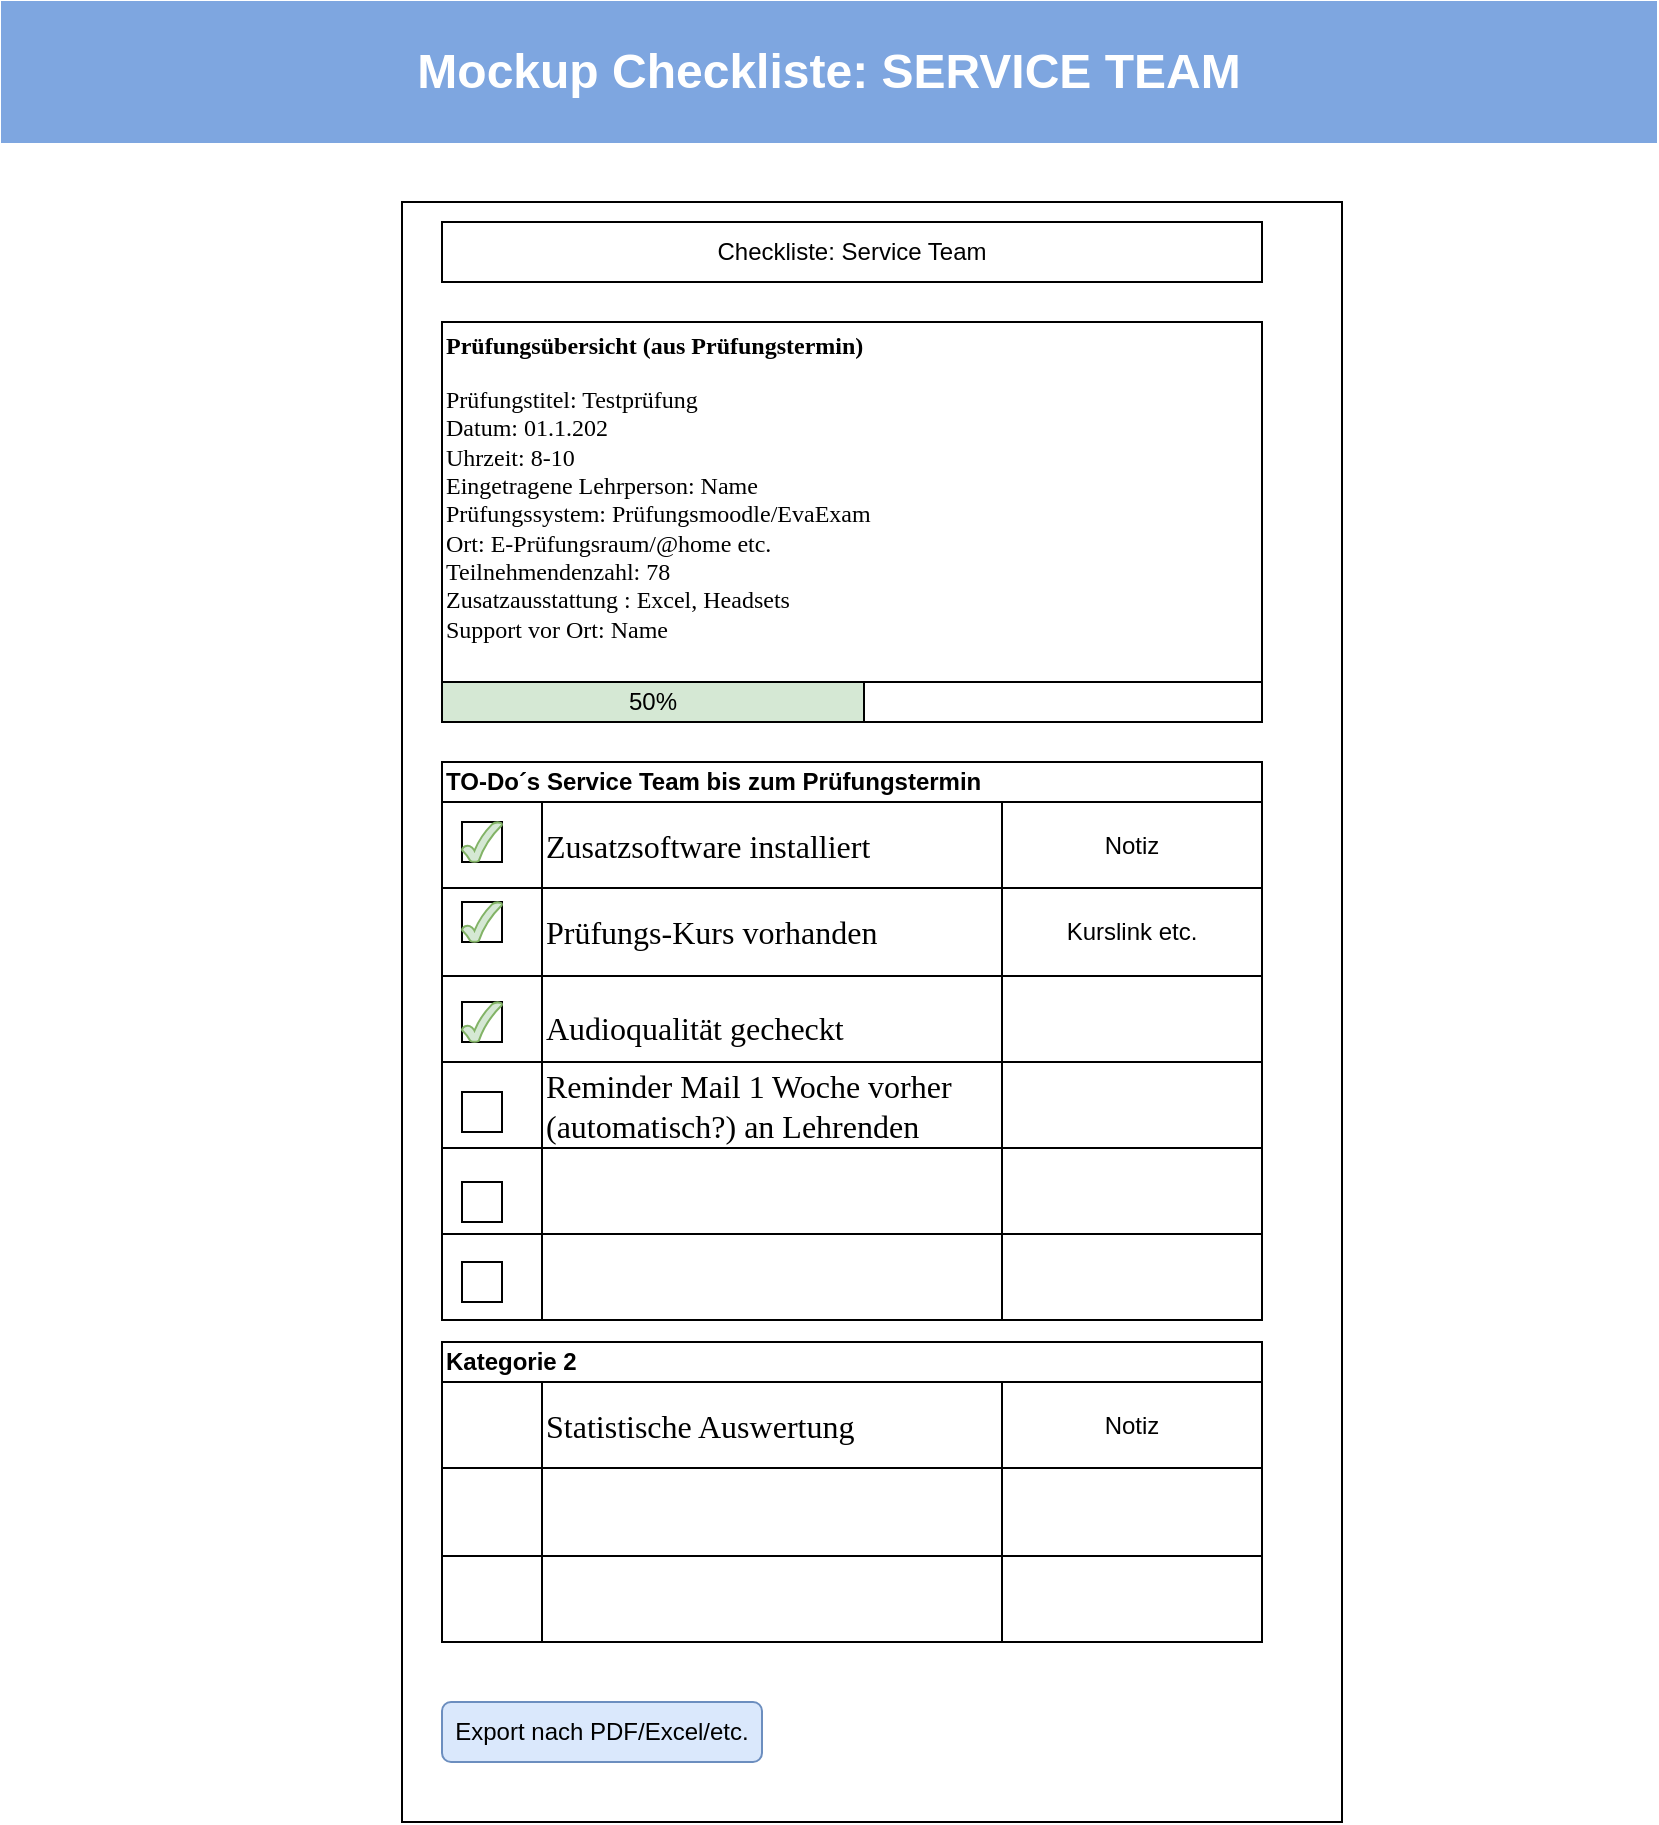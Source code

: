 <mxfile version="24.7.7">
  <diagram name="Service Team" id="QePmAiiE0mgy76Y-YjiM">
    <mxGraphModel dx="1382" dy="830" grid="1" gridSize="10" guides="1" tooltips="1" connect="1" arrows="1" fold="1" page="1" pageScale="1" pageWidth="827" pageHeight="1169" math="0" shadow="0">
      <root>
        <mxCell id="0" />
        <mxCell id="1" parent="0" />
        <mxCell id="oy0ywMP4_1u3T_L_3BSF-1" value="&lt;font style=&quot;font-size: 24px;&quot; color=&quot;#ffffff&quot;&gt;&lt;b&gt;Mockup Checkliste: SERVICE TEAM&lt;/b&gt;&lt;/font&gt;" style="rounded=0;whiteSpace=wrap;html=1;fillColor=#7EA6E0;strokeColor=#7EA6E0;" parent="1" vertex="1">
          <mxGeometry y="20" width="827" height="70" as="geometry" />
        </mxCell>
        <mxCell id="zUiShujMp0SEYhunsbVT-1" value="" style="rounded=0;whiteSpace=wrap;html=1;" parent="1" vertex="1">
          <mxGeometry x="200" y="120" width="470" height="810" as="geometry" />
        </mxCell>
        <mxCell id="zUiShujMp0SEYhunsbVT-2" value="Checkliste: Service Team" style="rounded=0;whiteSpace=wrap;html=1;" parent="1" vertex="1">
          <mxGeometry x="220" y="130" width="410" height="30" as="geometry" />
        </mxCell>
        <mxCell id="zUiShujMp0SEYhunsbVT-3" value="&lt;p class=&quot;MsoNormal&quot;&gt;&lt;b style=&quot;mso-bidi-font-weight:normal&quot;&gt;&lt;font face=&quot;omEwTt3iOOV243laJ29D&quot;&gt;Prüfungsübersicht (aus Prüfungstermin)&lt;/font&gt;&lt;/b&gt;&lt;/p&gt;&lt;p class=&quot;MsoNormal&quot;&gt;&lt;font face=&quot;omEwTt3iOOV243laJ29D&quot;&gt;Prüfungstitel: Testprüfung&lt;br&gt;&lt;/font&gt;&lt;span style=&quot;font-family: omEwTt3iOOV243laJ29D; background-color: initial;&quot;&gt;Datum: 01.1.202&lt;br&gt;&lt;/span&gt;&lt;span style=&quot;font-family: omEwTt3iOOV243laJ29D; background-color: initial;&quot;&gt;Uhrzeit: 8-10&lt;br&gt;&lt;/span&gt;&lt;span style=&quot;font-family: omEwTt3iOOV243laJ29D; background-color: initial;&quot;&gt;Eingetragene Lehrperson: Name&lt;br&gt;&lt;/span&gt;&lt;span style=&quot;font-family: omEwTt3iOOV243laJ29D; background-color: initial;&quot;&gt;Prüfungssystem: Prüfungsmoodle/EvaExam&lt;br&gt;&lt;/span&gt;&lt;span style=&quot;font-family: omEwTt3iOOV243laJ29D; background-color: initial;&quot;&gt;Ort: E-Prüfungsraum/@home etc.&lt;br&gt;&lt;/span&gt;&lt;span style=&quot;background-color: initial; font-family: omEwTt3iOOV243laJ29D;&quot;&gt;Teilnehmendenzahl: 78&lt;br&gt;&lt;/span&gt;&lt;span style=&quot;background-color: initial; font-family: omEwTt3iOOV243laJ29D;&quot;&gt;Zusatzausstattung : Excel, Headsets&lt;br&gt;&lt;/span&gt;&lt;span style=&quot;background-color: initial; font-family: omEwTt3iOOV243laJ29D;&quot;&gt;Support vor Ort: Name&lt;/span&gt;&lt;/p&gt;&lt;div&gt;&lt;br&gt;&lt;/div&gt;" style="rounded=0;whiteSpace=wrap;html=1;align=left;" parent="1" vertex="1">
          <mxGeometry x="220" y="180" width="410" height="180" as="geometry" />
        </mxCell>
        <mxCell id="zUiShujMp0SEYhunsbVT-30" value="" style="shape=table;startSize=0;container=1;collapsible=0;childLayout=tableLayout;align=left;" parent="1" vertex="1">
          <mxGeometry x="220" y="420" width="410" height="259" as="geometry" />
        </mxCell>
        <mxCell id="zUiShujMp0SEYhunsbVT-31" value="" style="shape=tableRow;horizontal=0;startSize=0;swimlaneHead=0;swimlaneBody=0;strokeColor=inherit;top=0;left=0;bottom=0;right=0;collapsible=0;dropTarget=0;fillColor=none;points=[[0,0.5],[1,0.5]];portConstraint=eastwest;align=left;" parent="zUiShujMp0SEYhunsbVT-30" vertex="1">
          <mxGeometry width="410" height="43" as="geometry" />
        </mxCell>
        <mxCell id="zUiShujMp0SEYhunsbVT-32" value="" style="shape=partialRectangle;html=1;whiteSpace=wrap;connectable=0;strokeColor=inherit;overflow=hidden;fillColor=none;top=0;left=0;bottom=0;right=0;pointerEvents=1;" parent="zUiShujMp0SEYhunsbVT-31" vertex="1">
          <mxGeometry width="50" height="43" as="geometry">
            <mxRectangle width="50" height="43" as="alternateBounds" />
          </mxGeometry>
        </mxCell>
        <mxCell id="zUiShujMp0SEYhunsbVT-33" value="&lt;span style=&quot;font-size:12.0pt;font-family:Akkurat-Light;&lt;br/&gt;mso-fareast-font-family:&amp;quot;Times New Roman&amp;quot;;mso-fareast-theme-font:minor-fareast;&lt;br/&gt;mso-bidi-font-family:&amp;quot;Times New Roman&amp;quot;;mso-ansi-language:DE;mso-fareast-language:&lt;br/&gt;DE;mso-bidi-language:AR-SA&quot;&gt;Zusatzsoftware installiert&lt;/span&gt;" style="shape=partialRectangle;html=1;whiteSpace=wrap;connectable=0;strokeColor=inherit;overflow=hidden;fillColor=none;top=0;left=0;bottom=0;right=0;pointerEvents=1;align=left;" parent="zUiShujMp0SEYhunsbVT-31" vertex="1">
          <mxGeometry x="50" width="230" height="43" as="geometry">
            <mxRectangle width="230" height="43" as="alternateBounds" />
          </mxGeometry>
        </mxCell>
        <mxCell id="zUiShujMp0SEYhunsbVT-64" value="Notiz" style="shape=partialRectangle;html=1;whiteSpace=wrap;connectable=0;strokeColor=inherit;overflow=hidden;fillColor=none;top=0;left=0;bottom=0;right=0;pointerEvents=1;" parent="zUiShujMp0SEYhunsbVT-31" vertex="1">
          <mxGeometry x="280" width="130" height="43" as="geometry">
            <mxRectangle width="130" height="43" as="alternateBounds" />
          </mxGeometry>
        </mxCell>
        <mxCell id="zUiShujMp0SEYhunsbVT-34" value="" style="shape=tableRow;horizontal=0;startSize=0;swimlaneHead=0;swimlaneBody=0;strokeColor=inherit;top=0;left=0;bottom=0;right=0;collapsible=0;dropTarget=0;fillColor=none;points=[[0,0.5],[1,0.5]];portConstraint=eastwest;" parent="zUiShujMp0SEYhunsbVT-30" vertex="1">
          <mxGeometry y="43" width="410" height="44" as="geometry" />
        </mxCell>
        <mxCell id="zUiShujMp0SEYhunsbVT-35" value="" style="shape=partialRectangle;html=1;whiteSpace=wrap;connectable=0;strokeColor=inherit;overflow=hidden;fillColor=none;top=0;left=0;bottom=0;right=0;pointerEvents=1;" parent="zUiShujMp0SEYhunsbVT-34" vertex="1">
          <mxGeometry width="50" height="44" as="geometry">
            <mxRectangle width="50" height="44" as="alternateBounds" />
          </mxGeometry>
        </mxCell>
        <mxCell id="zUiShujMp0SEYhunsbVT-36" value="&lt;span style=&quot;font-size:12.0pt;font-family:Akkurat-Light;&lt;br/&gt;mso-fareast-font-family:&amp;quot;Times New Roman&amp;quot;;mso-fareast-theme-font:minor-fareast;&lt;br/&gt;mso-bidi-font-family:&amp;quot;Times New Roman&amp;quot;;mso-ansi-language:DE;mso-fareast-language:&lt;br/&gt;DE;mso-bidi-language:AR-SA&quot;&gt;Prüfungs-Kurs vorhanden&lt;/span&gt;" style="shape=partialRectangle;html=1;whiteSpace=wrap;connectable=0;strokeColor=inherit;overflow=hidden;fillColor=none;top=0;left=0;bottom=0;right=0;pointerEvents=1;align=left;" parent="zUiShujMp0SEYhunsbVT-34" vertex="1">
          <mxGeometry x="50" width="230" height="44" as="geometry">
            <mxRectangle width="230" height="44" as="alternateBounds" />
          </mxGeometry>
        </mxCell>
        <mxCell id="zUiShujMp0SEYhunsbVT-65" value="Kurslink etc." style="shape=partialRectangle;html=1;whiteSpace=wrap;connectable=0;strokeColor=inherit;overflow=hidden;fillColor=none;top=0;left=0;bottom=0;right=0;pointerEvents=1;" parent="zUiShujMp0SEYhunsbVT-34" vertex="1">
          <mxGeometry x="280" width="130" height="44" as="geometry">
            <mxRectangle width="130" height="44" as="alternateBounds" />
          </mxGeometry>
        </mxCell>
        <mxCell id="zUiShujMp0SEYhunsbVT-37" value="" style="shape=tableRow;horizontal=0;startSize=0;swimlaneHead=0;swimlaneBody=0;strokeColor=inherit;top=0;left=0;bottom=0;right=0;collapsible=0;dropTarget=0;fillColor=none;points=[[0,0.5],[1,0.5]];portConstraint=eastwest;" parent="zUiShujMp0SEYhunsbVT-30" vertex="1">
          <mxGeometry y="87" width="410" height="43" as="geometry" />
        </mxCell>
        <mxCell id="zUiShujMp0SEYhunsbVT-38" value="" style="shape=partialRectangle;html=1;whiteSpace=wrap;connectable=0;strokeColor=inherit;overflow=hidden;fillColor=none;top=0;left=0;bottom=0;right=0;pointerEvents=1;" parent="zUiShujMp0SEYhunsbVT-37" vertex="1">
          <mxGeometry width="50" height="43" as="geometry">
            <mxRectangle width="50" height="43" as="alternateBounds" />
          </mxGeometry>
        </mxCell>
        <mxCell id="zUiShujMp0SEYhunsbVT-39" value="&#xa;&lt;span style=&quot;font-size:12.0pt;font-family:Akkurat-Light;&#xa;mso-fareast-font-family:&amp;quot;Times New Roman&amp;quot;;mso-fareast-theme-font:minor-fareast;&#xa;mso-bidi-font-family:&amp;quot;Times New Roman&amp;quot;;mso-ansi-language:DE;mso-fareast-language:&#xa;DE;mso-bidi-language:AR-SA&quot;&gt;Audioqualität gecheckt &lt;/span&gt;&#xa;&#xa;&#xa;&#xa;" style="shape=partialRectangle;html=1;whiteSpace=wrap;connectable=0;strokeColor=inherit;overflow=hidden;fillColor=none;top=0;left=0;bottom=0;right=0;pointerEvents=1;align=left;" parent="zUiShujMp0SEYhunsbVT-37" vertex="1">
          <mxGeometry x="50" width="230" height="43" as="geometry">
            <mxRectangle width="230" height="43" as="alternateBounds" />
          </mxGeometry>
        </mxCell>
        <mxCell id="zUiShujMp0SEYhunsbVT-66" style="shape=partialRectangle;html=1;whiteSpace=wrap;connectable=0;strokeColor=inherit;overflow=hidden;fillColor=none;top=0;left=0;bottom=0;right=0;pointerEvents=1;" parent="zUiShujMp0SEYhunsbVT-37" vertex="1">
          <mxGeometry x="280" width="130" height="43" as="geometry">
            <mxRectangle width="130" height="43" as="alternateBounds" />
          </mxGeometry>
        </mxCell>
        <mxCell id="zUiShujMp0SEYhunsbVT-52" style="shape=tableRow;horizontal=0;startSize=0;swimlaneHead=0;swimlaneBody=0;strokeColor=inherit;top=0;left=0;bottom=0;right=0;collapsible=0;dropTarget=0;fillColor=none;points=[[0,0.5],[1,0.5]];portConstraint=eastwest;" parent="zUiShujMp0SEYhunsbVT-30" vertex="1">
          <mxGeometry y="130" width="410" height="43" as="geometry" />
        </mxCell>
        <mxCell id="zUiShujMp0SEYhunsbVT-53" style="shape=partialRectangle;html=1;whiteSpace=wrap;connectable=0;strokeColor=inherit;overflow=hidden;fillColor=none;top=0;left=0;bottom=0;right=0;pointerEvents=1;" parent="zUiShujMp0SEYhunsbVT-52" vertex="1">
          <mxGeometry width="50" height="43" as="geometry">
            <mxRectangle width="50" height="43" as="alternateBounds" />
          </mxGeometry>
        </mxCell>
        <mxCell id="zUiShujMp0SEYhunsbVT-54" value="&lt;span style=&quot;font-size:12.0pt;font-family:Akkurat-Light;&lt;br/&gt;mso-fareast-font-family:&amp;quot;Times New Roman&amp;quot;;mso-fareast-theme-font:minor-fareast;&lt;br/&gt;mso-bidi-font-family:&amp;quot;Times New Roman&amp;quot;;mso-ansi-language:DE;mso-fareast-language:&lt;br/&gt;DE;mso-bidi-language:AR-SA&quot;&gt;Reminder Mail 1 Woche vorher (automatisch?) an Lehrenden&lt;/span&gt;" style="shape=partialRectangle;html=1;whiteSpace=wrap;connectable=0;strokeColor=inherit;overflow=hidden;fillColor=none;top=0;left=0;bottom=0;right=0;pointerEvents=1;align=left;" parent="zUiShujMp0SEYhunsbVT-52" vertex="1">
          <mxGeometry x="50" width="230" height="43" as="geometry">
            <mxRectangle width="230" height="43" as="alternateBounds" />
          </mxGeometry>
        </mxCell>
        <mxCell id="zUiShujMp0SEYhunsbVT-67" style="shape=partialRectangle;html=1;whiteSpace=wrap;connectable=0;strokeColor=inherit;overflow=hidden;fillColor=none;top=0;left=0;bottom=0;right=0;pointerEvents=1;" parent="zUiShujMp0SEYhunsbVT-52" vertex="1">
          <mxGeometry x="280" width="130" height="43" as="geometry">
            <mxRectangle width="130" height="43" as="alternateBounds" />
          </mxGeometry>
        </mxCell>
        <mxCell id="zUiShujMp0SEYhunsbVT-49" style="shape=tableRow;horizontal=0;startSize=0;swimlaneHead=0;swimlaneBody=0;strokeColor=inherit;top=0;left=0;bottom=0;right=0;collapsible=0;dropTarget=0;fillColor=none;points=[[0,0.5],[1,0.5]];portConstraint=eastwest;" parent="zUiShujMp0SEYhunsbVT-30" vertex="1">
          <mxGeometry y="173" width="410" height="43" as="geometry" />
        </mxCell>
        <mxCell id="zUiShujMp0SEYhunsbVT-50" style="shape=partialRectangle;html=1;whiteSpace=wrap;connectable=0;strokeColor=inherit;overflow=hidden;fillColor=none;top=0;left=0;bottom=0;right=0;pointerEvents=1;" parent="zUiShujMp0SEYhunsbVT-49" vertex="1">
          <mxGeometry width="50" height="43" as="geometry">
            <mxRectangle width="50" height="43" as="alternateBounds" />
          </mxGeometry>
        </mxCell>
        <mxCell id="zUiShujMp0SEYhunsbVT-51" value="" style="shape=partialRectangle;html=1;whiteSpace=wrap;connectable=0;strokeColor=inherit;overflow=hidden;fillColor=none;top=0;left=0;bottom=0;right=0;pointerEvents=1;align=left;horizontal=1;" parent="zUiShujMp0SEYhunsbVT-49" vertex="1">
          <mxGeometry x="50" width="230" height="43" as="geometry">
            <mxRectangle width="230" height="43" as="alternateBounds" />
          </mxGeometry>
        </mxCell>
        <mxCell id="zUiShujMp0SEYhunsbVT-68" value="" style="shape=partialRectangle;html=1;whiteSpace=wrap;connectable=0;strokeColor=inherit;overflow=hidden;fillColor=none;top=0;left=0;bottom=0;right=0;pointerEvents=1;" parent="zUiShujMp0SEYhunsbVT-49" vertex="1">
          <mxGeometry x="280" width="130" height="43" as="geometry">
            <mxRectangle width="130" height="43" as="alternateBounds" />
          </mxGeometry>
        </mxCell>
        <mxCell id="zUiShujMp0SEYhunsbVT-46" style="shape=tableRow;horizontal=0;startSize=0;swimlaneHead=0;swimlaneBody=0;strokeColor=inherit;top=0;left=0;bottom=0;right=0;collapsible=0;dropTarget=0;fillColor=none;points=[[0,0.5],[1,0.5]];portConstraint=eastwest;" parent="zUiShujMp0SEYhunsbVT-30" vertex="1">
          <mxGeometry y="216" width="410" height="43" as="geometry" />
        </mxCell>
        <mxCell id="zUiShujMp0SEYhunsbVT-47" style="shape=partialRectangle;html=1;whiteSpace=wrap;connectable=0;strokeColor=inherit;overflow=hidden;fillColor=none;top=0;left=0;bottom=0;right=0;pointerEvents=1;" parent="zUiShujMp0SEYhunsbVT-46" vertex="1">
          <mxGeometry width="50" height="43" as="geometry">
            <mxRectangle width="50" height="43" as="alternateBounds" />
          </mxGeometry>
        </mxCell>
        <mxCell id="zUiShujMp0SEYhunsbVT-48" value="" style="shape=partialRectangle;html=1;whiteSpace=wrap;connectable=0;strokeColor=inherit;overflow=hidden;fillColor=none;top=0;left=0;bottom=0;right=0;pointerEvents=1;" parent="zUiShujMp0SEYhunsbVT-46" vertex="1">
          <mxGeometry x="50" width="230" height="43" as="geometry">
            <mxRectangle width="230" height="43" as="alternateBounds" />
          </mxGeometry>
        </mxCell>
        <mxCell id="zUiShujMp0SEYhunsbVT-69" style="shape=partialRectangle;html=1;whiteSpace=wrap;connectable=0;strokeColor=inherit;overflow=hidden;fillColor=none;top=0;left=0;bottom=0;right=0;pointerEvents=1;" parent="zUiShujMp0SEYhunsbVT-46" vertex="1">
          <mxGeometry x="280" width="130" height="43" as="geometry">
            <mxRectangle width="130" height="43" as="alternateBounds" />
          </mxGeometry>
        </mxCell>
        <mxCell id="zUiShujMp0SEYhunsbVT-40" value="" style="rounded=0;whiteSpace=wrap;html=1;" parent="1" vertex="1">
          <mxGeometry x="220" y="360" width="410" height="20" as="geometry" />
        </mxCell>
        <mxCell id="zUiShujMp0SEYhunsbVT-41" value="50%" style="rounded=0;whiteSpace=wrap;html=1;strokeColor=default;fillColor=#D5E8D4;" parent="1" vertex="1">
          <mxGeometry x="220" y="360" width="211" height="20" as="geometry" />
        </mxCell>
        <mxCell id="zUiShujMp0SEYhunsbVT-42" value="" style="rounded=0;whiteSpace=wrap;html=1;" parent="1" vertex="1">
          <mxGeometry x="230" y="430" width="20" height="20" as="geometry" />
        </mxCell>
        <mxCell id="zUiShujMp0SEYhunsbVT-55" value="" style="verticalLabelPosition=bottom;verticalAlign=top;html=1;shape=mxgraph.basic.tick;fillColor=#d5e8d4;strokeColor=#82b366;" parent="1" vertex="1">
          <mxGeometry x="230" y="430" width="20" height="20" as="geometry" />
        </mxCell>
        <mxCell id="zUiShujMp0SEYhunsbVT-56" value="" style="rounded=0;whiteSpace=wrap;html=1;" parent="1" vertex="1">
          <mxGeometry x="230" y="470" width="20" height="20" as="geometry" />
        </mxCell>
        <mxCell id="zUiShujMp0SEYhunsbVT-59" value="" style="rounded=0;whiteSpace=wrap;html=1;" parent="1" vertex="1">
          <mxGeometry x="230" y="520" width="20" height="20" as="geometry" />
        </mxCell>
        <mxCell id="zUiShujMp0SEYhunsbVT-61" value="" style="rounded=0;whiteSpace=wrap;html=1;" parent="1" vertex="1">
          <mxGeometry x="230" y="565" width="20" height="20" as="geometry" />
        </mxCell>
        <mxCell id="zUiShujMp0SEYhunsbVT-62" value="" style="rounded=0;whiteSpace=wrap;html=1;" parent="1" vertex="1">
          <mxGeometry x="230" y="610" width="20" height="20" as="geometry" />
        </mxCell>
        <mxCell id="zUiShujMp0SEYhunsbVT-63" value="" style="rounded=0;whiteSpace=wrap;html=1;" parent="1" vertex="1">
          <mxGeometry x="230" y="650" width="20" height="20" as="geometry" />
        </mxCell>
        <mxCell id="zUiShujMp0SEYhunsbVT-70" value="" style="verticalLabelPosition=bottom;verticalAlign=top;html=1;shape=mxgraph.basic.tick;fillColor=#d5e8d4;strokeColor=#82b366;" parent="1" vertex="1">
          <mxGeometry x="230" y="470" width="20" height="20" as="geometry" />
        </mxCell>
        <mxCell id="zUiShujMp0SEYhunsbVT-71" value="" style="verticalLabelPosition=bottom;verticalAlign=top;html=1;shape=mxgraph.basic.tick;fillColor=#d5e8d4;strokeColor=#82b366;" parent="1" vertex="1">
          <mxGeometry x="230" y="520" width="20" height="20" as="geometry" />
        </mxCell>
        <mxCell id="zUiShujMp0SEYhunsbVT-73" value="Export nach PDF/Excel/etc." style="rounded=1;whiteSpace=wrap;html=1;fillColor=#dae8fc;strokeColor=#6c8ebf;" parent="1" vertex="1">
          <mxGeometry x="220" y="870" width="160" height="30" as="geometry" />
        </mxCell>
        <mxCell id="zUiShujMp0SEYhunsbVT-75" value="&lt;b&gt;TO-Do´s Service Team bis zum Prüfungstermin&lt;/b&gt;" style="rounded=0;whiteSpace=wrap;html=1;align=left;" parent="1" vertex="1">
          <mxGeometry x="220" y="400" width="410" height="20" as="geometry" />
        </mxCell>
        <mxCell id="zubD1nYl8G_YblTb4Z4p-1" value="" style="shape=table;startSize=0;container=1;collapsible=0;childLayout=tableLayout;align=left;" parent="1" vertex="1">
          <mxGeometry x="220" y="710" width="410" height="130" as="geometry" />
        </mxCell>
        <mxCell id="zubD1nYl8G_YblTb4Z4p-2" value="" style="shape=tableRow;horizontal=0;startSize=0;swimlaneHead=0;swimlaneBody=0;strokeColor=inherit;top=0;left=0;bottom=0;right=0;collapsible=0;dropTarget=0;fillColor=none;points=[[0,0.5],[1,0.5]];portConstraint=eastwest;align=left;" parent="zubD1nYl8G_YblTb4Z4p-1" vertex="1">
          <mxGeometry width="410" height="43" as="geometry" />
        </mxCell>
        <mxCell id="zubD1nYl8G_YblTb4Z4p-3" value="" style="shape=partialRectangle;html=1;whiteSpace=wrap;connectable=0;strokeColor=inherit;overflow=hidden;fillColor=none;top=0;left=0;bottom=0;right=0;pointerEvents=1;" parent="zubD1nYl8G_YblTb4Z4p-2" vertex="1">
          <mxGeometry width="50" height="43" as="geometry">
            <mxRectangle width="50" height="43" as="alternateBounds" />
          </mxGeometry>
        </mxCell>
        <mxCell id="zubD1nYl8G_YblTb4Z4p-4" value="&lt;span style=&quot;font-size:12.0pt;font-family:Akkurat-Light;&lt;br/&gt;mso-fareast-font-family:&amp;quot;Times New Roman&amp;quot;;mso-fareast-theme-font:minor-fareast;&lt;br/&gt;mso-bidi-font-family:&amp;quot;Times New Roman&amp;quot;;mso-ansi-language:DE;mso-fareast-language:&lt;br/&gt;DE;mso-bidi-language:AR-SA&quot;&gt;Statistische Auswertung&lt;/span&gt;" style="shape=partialRectangle;html=1;whiteSpace=wrap;connectable=0;strokeColor=inherit;overflow=hidden;fillColor=none;top=0;left=0;bottom=0;right=0;pointerEvents=1;align=left;" parent="zubD1nYl8G_YblTb4Z4p-2" vertex="1">
          <mxGeometry x="50" width="230" height="43" as="geometry">
            <mxRectangle width="230" height="43" as="alternateBounds" />
          </mxGeometry>
        </mxCell>
        <mxCell id="zubD1nYl8G_YblTb4Z4p-5" value="Notiz" style="shape=partialRectangle;html=1;whiteSpace=wrap;connectable=0;strokeColor=inherit;overflow=hidden;fillColor=none;top=0;left=0;bottom=0;right=0;pointerEvents=1;" parent="zubD1nYl8G_YblTb4Z4p-2" vertex="1">
          <mxGeometry x="280" width="130" height="43" as="geometry">
            <mxRectangle width="130" height="43" as="alternateBounds" />
          </mxGeometry>
        </mxCell>
        <mxCell id="zubD1nYl8G_YblTb4Z4p-6" value="" style="shape=tableRow;horizontal=0;startSize=0;swimlaneHead=0;swimlaneBody=0;strokeColor=inherit;top=0;left=0;bottom=0;right=0;collapsible=0;dropTarget=0;fillColor=none;points=[[0,0.5],[1,0.5]];portConstraint=eastwest;" parent="zubD1nYl8G_YblTb4Z4p-1" vertex="1">
          <mxGeometry y="43" width="410" height="44" as="geometry" />
        </mxCell>
        <mxCell id="zubD1nYl8G_YblTb4Z4p-7" value="" style="shape=partialRectangle;html=1;whiteSpace=wrap;connectable=0;strokeColor=inherit;overflow=hidden;fillColor=none;top=0;left=0;bottom=0;right=0;pointerEvents=1;" parent="zubD1nYl8G_YblTb4Z4p-6" vertex="1">
          <mxGeometry width="50" height="44" as="geometry">
            <mxRectangle width="50" height="44" as="alternateBounds" />
          </mxGeometry>
        </mxCell>
        <mxCell id="zubD1nYl8G_YblTb4Z4p-8" value="" style="shape=partialRectangle;html=1;whiteSpace=wrap;connectable=0;strokeColor=inherit;overflow=hidden;fillColor=none;top=0;left=0;bottom=0;right=0;pointerEvents=1;align=left;" parent="zubD1nYl8G_YblTb4Z4p-6" vertex="1">
          <mxGeometry x="50" width="230" height="44" as="geometry">
            <mxRectangle width="230" height="44" as="alternateBounds" />
          </mxGeometry>
        </mxCell>
        <mxCell id="zubD1nYl8G_YblTb4Z4p-9" value="" style="shape=partialRectangle;html=1;whiteSpace=wrap;connectable=0;strokeColor=inherit;overflow=hidden;fillColor=none;top=0;left=0;bottom=0;right=0;pointerEvents=1;" parent="zubD1nYl8G_YblTb4Z4p-6" vertex="1">
          <mxGeometry x="280" width="130" height="44" as="geometry">
            <mxRectangle width="130" height="44" as="alternateBounds" />
          </mxGeometry>
        </mxCell>
        <mxCell id="zubD1nYl8G_YblTb4Z4p-10" value="" style="shape=tableRow;horizontal=0;startSize=0;swimlaneHead=0;swimlaneBody=0;strokeColor=inherit;top=0;left=0;bottom=0;right=0;collapsible=0;dropTarget=0;fillColor=none;points=[[0,0.5],[1,0.5]];portConstraint=eastwest;" parent="zubD1nYl8G_YblTb4Z4p-1" vertex="1">
          <mxGeometry y="87" width="410" height="43" as="geometry" />
        </mxCell>
        <mxCell id="zubD1nYl8G_YblTb4Z4p-11" value="" style="shape=partialRectangle;html=1;whiteSpace=wrap;connectable=0;strokeColor=inherit;overflow=hidden;fillColor=none;top=0;left=0;bottom=0;right=0;pointerEvents=1;" parent="zubD1nYl8G_YblTb4Z4p-10" vertex="1">
          <mxGeometry width="50" height="43" as="geometry">
            <mxRectangle width="50" height="43" as="alternateBounds" />
          </mxGeometry>
        </mxCell>
        <mxCell id="zubD1nYl8G_YblTb4Z4p-12" value="" style="shape=partialRectangle;html=1;whiteSpace=wrap;connectable=0;strokeColor=inherit;overflow=hidden;fillColor=none;top=0;left=0;bottom=0;right=0;pointerEvents=1;align=left;" parent="zubD1nYl8G_YblTb4Z4p-10" vertex="1">
          <mxGeometry x="50" width="230" height="43" as="geometry">
            <mxRectangle width="230" height="43" as="alternateBounds" />
          </mxGeometry>
        </mxCell>
        <mxCell id="zubD1nYl8G_YblTb4Z4p-13" style="shape=partialRectangle;html=1;whiteSpace=wrap;connectable=0;strokeColor=inherit;overflow=hidden;fillColor=none;top=0;left=0;bottom=0;right=0;pointerEvents=1;" parent="zubD1nYl8G_YblTb4Z4p-10" vertex="1">
          <mxGeometry x="280" width="130" height="43" as="geometry">
            <mxRectangle width="130" height="43" as="alternateBounds" />
          </mxGeometry>
        </mxCell>
        <mxCell id="zubD1nYl8G_YblTb4Z4p-26" value="&lt;b&gt;Kategorie 2&lt;/b&gt;" style="rounded=0;whiteSpace=wrap;html=1;align=left;" parent="1" vertex="1">
          <mxGeometry x="220" y="690" width="410" height="20" as="geometry" />
        </mxCell>
      </root>
    </mxGraphModel>
  </diagram>
</mxfile>
